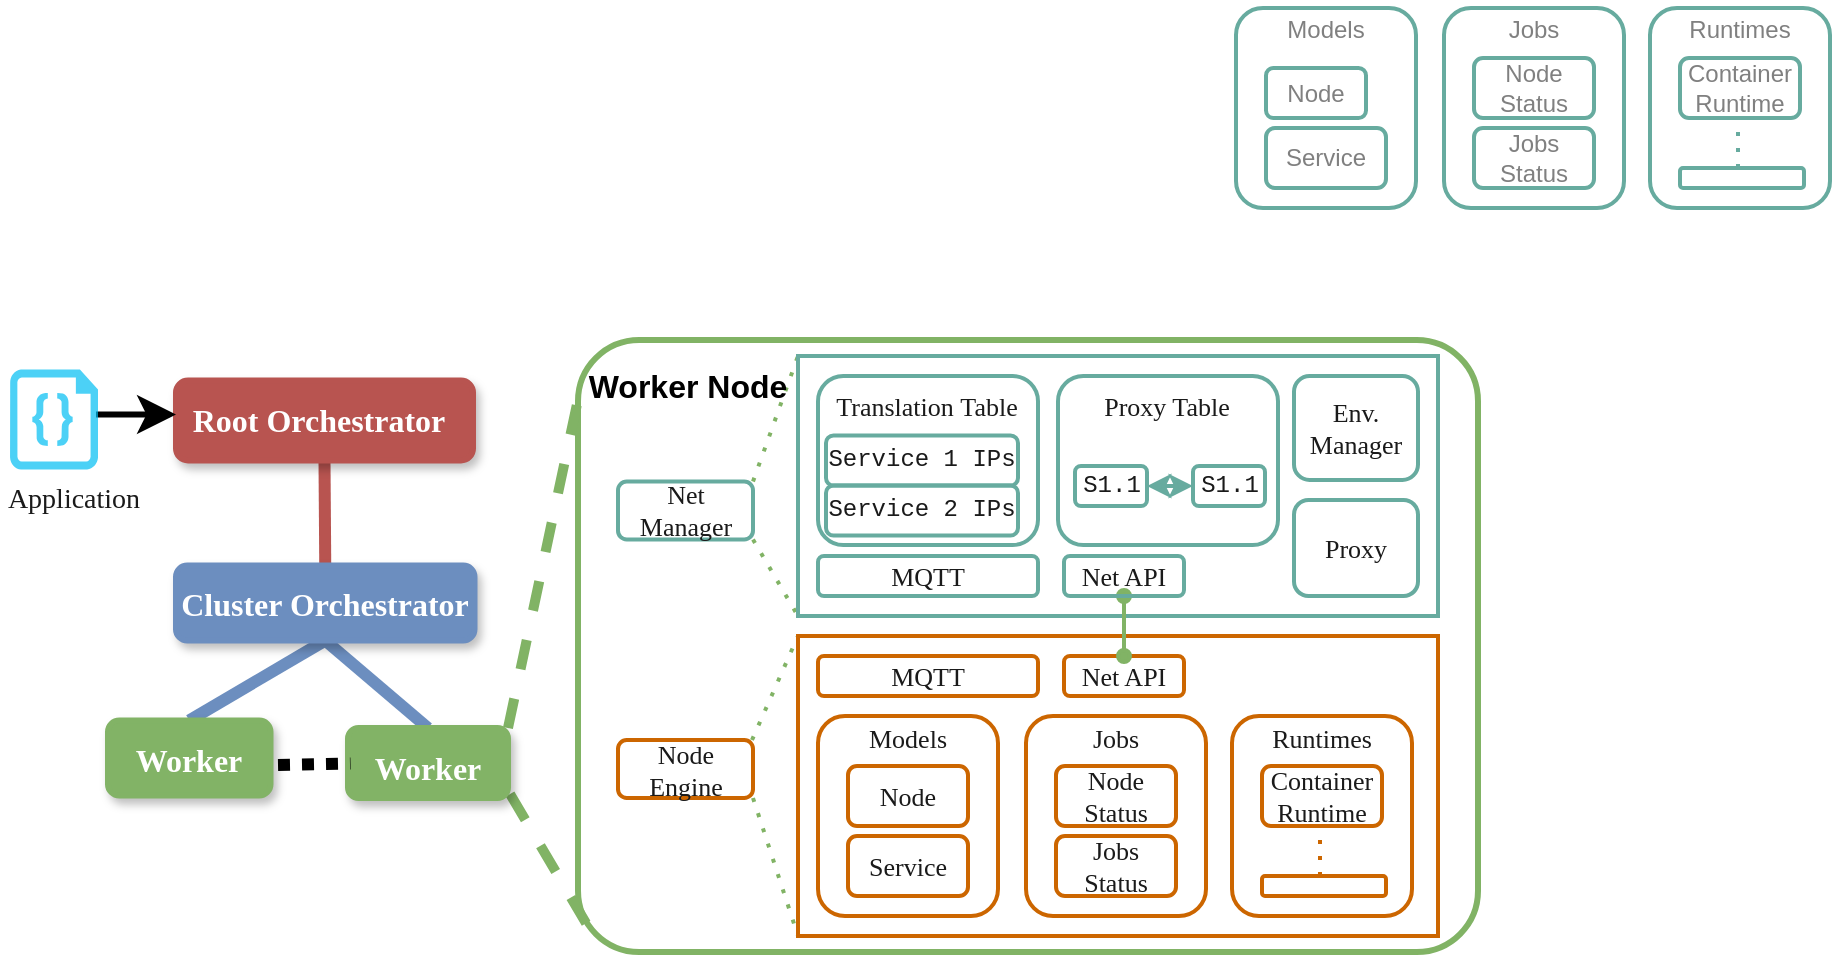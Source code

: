 <mxfile version="24.7.17">
  <diagram id="ZdwTuiK6LGV12zfFTO1-" name="Page-1">
    <mxGraphModel dx="1887" dy="-1651" grid="1" gridSize="10" guides="1" tooltips="1" connect="1" arrows="1" fold="1" page="1" pageScale="1" pageWidth="827" pageHeight="1169" math="0" shadow="0">
      <root>
        <mxCell id="0" />
        <mxCell id="1" parent="0" />
        <mxCell id="fy82X8O-7N3UQfjhAImu-19" value="" style="rounded=1;whiteSpace=wrap;html=1;fillColor=none;strokeWidth=3;strokeColor=#81b365;fontColor=#1A1A1A;arcSize=10;" parent="1" vertex="1">
          <mxGeometry x="20" y="2650" width="450" height="306" as="geometry" />
        </mxCell>
        <mxCell id="o_eSBWRK0VfQsR33nONc-1" value="Node Engine" style="rounded=1;whiteSpace=wrap;html=1;fontSize=13;strokeColor=#CC6600;fontColor=#1A1A1A;fillColor=none;strokeWidth=2;fontFamily=CMU Sans Serif;" parent="1" vertex="1">
          <mxGeometry x="40" y="2850" width="67.5" height="29" as="geometry" />
        </mxCell>
        <mxCell id="o_eSBWRK0VfQsR33nONc-2" value="" style="endArrow=none;dashed=1;html=1;dashPattern=1 3;strokeWidth=2;rounded=0;strokeColor=#81b365;fontColor=#1A1A1A;fontFamily=CMU Sans Serif;fontSize=13;entryX=0;entryY=0;entryDx=0;entryDy=0;" parent="1" target="o_eSBWRK0VfQsR33nONc-4" edge="1">
          <mxGeometry width="50" height="50" relative="1" as="geometry">
            <mxPoint x="107" y="2850" as="sourcePoint" />
            <mxPoint x="157" y="2800" as="targetPoint" />
          </mxGeometry>
        </mxCell>
        <mxCell id="o_eSBWRK0VfQsR33nONc-3" value="" style="endArrow=none;dashed=1;html=1;dashPattern=1 3;strokeWidth=2;rounded=0;entryX=0;entryY=1;entryDx=0;entryDy=0;strokeColor=#81b365;fontColor=#1A1A1A;fontFamily=CMU Sans Serif;fontSize=13;" parent="1" target="o_eSBWRK0VfQsR33nONc-4" edge="1">
          <mxGeometry width="50" height="50" relative="1" as="geometry">
            <mxPoint x="107.5" y="2879" as="sourcePoint" />
            <mxPoint x="160.5" y="2919" as="targetPoint" />
          </mxGeometry>
        </mxCell>
        <mxCell id="o_eSBWRK0VfQsR33nONc-4" value="" style="rounded=0;whiteSpace=wrap;html=1;strokeColor=#CC6600;fontColor=#1A1A1A;fillColor=none;strokeWidth=2;fontFamily=CMU Sans Serif;fontSize=13;" parent="1" vertex="1">
          <mxGeometry x="130" y="2798" width="320" height="150" as="geometry" />
        </mxCell>
        <mxCell id="o_eSBWRK0VfQsR33nONc-5" value="MQTT" style="rounded=1;whiteSpace=wrap;html=1;strokeColor=#CC6600;fontColor=#1A1A1A;fillColor=none;strokeWidth=2;fontFamily=CMU Sans Serif;fontSize=13;" parent="1" vertex="1">
          <mxGeometry x="140" y="2808" width="110" height="20" as="geometry" />
        </mxCell>
        <mxCell id="o_eSBWRK0VfQsR33nONc-8" value="" style="rounded=1;whiteSpace=wrap;html=1;strokeColor=#CC6600;fontColor=#1A1A1A;fillColor=none;strokeWidth=2;fontFamily=CMU Sans Serif;fontSize=13;" parent="1" vertex="1">
          <mxGeometry x="140" y="2838" width="90" height="100" as="geometry" />
        </mxCell>
        <mxCell id="o_eSBWRK0VfQsR33nONc-9" value="Models" style="text;html=1;strokeColor=none;fillColor=none;align=center;verticalAlign=middle;whiteSpace=wrap;rounded=0;fontColor=#1A1A1A;strokeWidth=2;fontFamily=CMU Sans Serif;fontSize=13;" parent="1" vertex="1">
          <mxGeometry x="155" y="2834" width="60" height="30" as="geometry" />
        </mxCell>
        <mxCell id="o_eSBWRK0VfQsR33nONc-10" value="Node" style="rounded=1;whiteSpace=wrap;html=1;strokeColor=#CC6600;fontColor=#1A1A1A;fillColor=none;strokeWidth=2;fontFamily=CMU Sans Serif;fontSize=13;" parent="1" vertex="1">
          <mxGeometry x="155" y="2863" width="60" height="30" as="geometry" />
        </mxCell>
        <mxCell id="o_eSBWRK0VfQsR33nONc-11" value="Service" style="rounded=1;whiteSpace=wrap;html=1;strokeColor=#CC6600;fontColor=#1A1A1A;fillColor=none;strokeWidth=2;fontFamily=CMU Sans Serif;fontSize=13;" parent="1" vertex="1">
          <mxGeometry x="155" y="2898" width="60" height="30" as="geometry" />
        </mxCell>
        <mxCell id="o_eSBWRK0VfQsR33nONc-12" value="Net API" style="rounded=1;whiteSpace=wrap;html=1;strokeColor=#CC6600;fontColor=#1A1A1A;fillColor=none;strokeWidth=2;fontFamily=CMU Sans Serif;fontSize=13;" parent="1" vertex="1">
          <mxGeometry x="263" y="2808" width="60" height="20" as="geometry" />
        </mxCell>
        <mxCell id="o_eSBWRK0VfQsR33nONc-14" value="" style="rounded=1;whiteSpace=wrap;html=1;strokeColor=#CC6600;fontColor=#1A1A1A;fillColor=none;strokeWidth=2;fontFamily=CMU Sans Serif;fontSize=13;" parent="1" vertex="1">
          <mxGeometry x="244" y="2838" width="90" height="100" as="geometry" />
        </mxCell>
        <mxCell id="o_eSBWRK0VfQsR33nONc-15" value="Jobs" style="text;html=1;strokeColor=none;fillColor=none;align=center;verticalAlign=middle;whiteSpace=wrap;rounded=0;fontColor=#1A1A1A;strokeWidth=2;fontFamily=CMU Sans Serif;fontSize=13;" parent="1" vertex="1">
          <mxGeometry x="259" y="2834" width="60" height="30" as="geometry" />
        </mxCell>
        <mxCell id="o_eSBWRK0VfQsR33nONc-16" value="" style="rounded=1;whiteSpace=wrap;html=1;strokeColor=#CC6600;fontColor=#1A1A1A;fillColor=none;strokeWidth=2;fontFamily=CMU Sans Serif;fontSize=13;" parent="1" vertex="1">
          <mxGeometry x="347" y="2838" width="90" height="100" as="geometry" />
        </mxCell>
        <mxCell id="o_eSBWRK0VfQsR33nONc-17" value="Runtimes" style="text;html=1;strokeColor=none;fillColor=none;align=center;verticalAlign=middle;whiteSpace=wrap;rounded=0;fontColor=#1A1A1A;strokeWidth=2;fontFamily=CMU Sans Serif;fontSize=13;" parent="1" vertex="1">
          <mxGeometry x="362" y="2834" width="60" height="30" as="geometry" />
        </mxCell>
        <mxCell id="o_eSBWRK0VfQsR33nONc-18" value="Node Status" style="rounded=1;whiteSpace=wrap;html=1;strokeColor=#CC6600;fontColor=#1A1A1A;fillColor=none;strokeWidth=2;fontFamily=CMU Sans Serif;fontSize=13;" parent="1" vertex="1">
          <mxGeometry x="259" y="2863" width="60" height="30" as="geometry" />
        </mxCell>
        <mxCell id="o_eSBWRK0VfQsR33nONc-19" value="Jobs Status" style="rounded=1;whiteSpace=wrap;html=1;strokeColor=#CC6600;fontColor=#1A1A1A;fillColor=none;strokeWidth=2;fontFamily=CMU Sans Serif;fontSize=13;" parent="1" vertex="1">
          <mxGeometry x="259" y="2898" width="60" height="30" as="geometry" />
        </mxCell>
        <mxCell id="o_eSBWRK0VfQsR33nONc-20" value="Container Runtime" style="rounded=1;whiteSpace=wrap;html=1;strokeColor=#CC6600;fontColor=#1A1A1A;fillColor=none;strokeWidth=2;fontFamily=CMU Sans Serif;fontSize=13;" parent="1" vertex="1">
          <mxGeometry x="362" y="2863" width="60" height="30" as="geometry" />
        </mxCell>
        <mxCell id="o_eSBWRK0VfQsR33nONc-26" value="" style="endArrow=none;dashed=1;html=1;dashPattern=1 3;strokeWidth=2;rounded=0;strokeColor=#CC6600;fontColor=#1A1A1A;fontFamily=CMU Sans Serif;fontSize=13;" parent="1" edge="1">
          <mxGeometry width="50" height="50" relative="1" as="geometry">
            <mxPoint x="391" y="2918" as="sourcePoint" />
            <mxPoint x="391" y="2893" as="targetPoint" />
          </mxGeometry>
        </mxCell>
        <mxCell id="o_eSBWRK0VfQsR33nONc-27" value="" style="rounded=1;whiteSpace=wrap;html=1;strokeColor=#CC6600;fontColor=#1A1A1A;fillColor=none;strokeWidth=2;fontFamily=CMU Sans Serif;fontSize=13;" parent="1" vertex="1">
          <mxGeometry x="362" y="2918" width="62" height="10" as="geometry" />
        </mxCell>
        <mxCell id="WMRqFL7HZ3rAUJPBZaZo-1" value="Net Manager" style="rounded=1;whiteSpace=wrap;html=1;fontSize=13;strokeColor=#67AB9F;fontColor=#1A1A1A;fillColor=none;strokeWidth=2;fontFamily=CMU Sans Serif;" parent="1" vertex="1">
          <mxGeometry x="40" y="2720.75" width="67.5" height="29" as="geometry" />
        </mxCell>
        <mxCell id="WMRqFL7HZ3rAUJPBZaZo-2" value="" style="endArrow=none;dashed=1;html=1;dashPattern=1 3;strokeWidth=2;rounded=0;strokeColor=#81b365;fontColor=#1A1A1A;entryX=0;entryY=0;entryDx=0;entryDy=0;fontFamily=CMU Sans Serif;fontSize=13;exitX=1;exitY=0;exitDx=0;exitDy=0;" parent="1" source="WMRqFL7HZ3rAUJPBZaZo-1" target="WMRqFL7HZ3rAUJPBZaZo-4" edge="1">
          <mxGeometry width="50" height="50" relative="1" as="geometry">
            <mxPoint x="107" y="2690" as="sourcePoint" />
            <mxPoint x="157" y="2640" as="targetPoint" />
          </mxGeometry>
        </mxCell>
        <mxCell id="WMRqFL7HZ3rAUJPBZaZo-3" value="" style="endArrow=none;dashed=1;html=1;dashPattern=1 3;strokeWidth=2;rounded=0;entryX=0;entryY=1;entryDx=0;entryDy=0;strokeColor=#81b365;fontColor=#1A1A1A;fontFamily=CMU Sans Serif;fontSize=13;exitX=1;exitY=1;exitDx=0;exitDy=0;" parent="1" source="WMRqFL7HZ3rAUJPBZaZo-1" target="WMRqFL7HZ3rAUJPBZaZo-4" edge="1">
          <mxGeometry width="50" height="50" relative="1" as="geometry">
            <mxPoint x="107.5" y="2719" as="sourcePoint" />
            <mxPoint x="160.5" y="2759" as="targetPoint" />
          </mxGeometry>
        </mxCell>
        <mxCell id="WMRqFL7HZ3rAUJPBZaZo-4" value="" style="rounded=0;whiteSpace=wrap;html=1;strokeColor=#67AB9F;fontColor=#1A1A1A;fillColor=none;strokeWidth=2;fontFamily=CMU Sans Serif;fontSize=13;" parent="1" vertex="1">
          <mxGeometry x="130" y="2658" width="320" height="130" as="geometry" />
        </mxCell>
        <mxCell id="WMRqFL7HZ3rAUJPBZaZo-5" value="MQTT" style="rounded=1;whiteSpace=wrap;html=1;strokeColor=#67AB9F;fontColor=#1A1A1A;fillColor=none;strokeWidth=2;fontFamily=CMU Sans Serif;fontSize=13;" parent="1" vertex="1">
          <mxGeometry x="140" y="2758" width="110" height="20" as="geometry" />
        </mxCell>
        <mxCell id="WMRqFL7HZ3rAUJPBZaZo-6" value="" style="rounded=1;whiteSpace=wrap;html=1;strokeColor=#67AB9F;fontColor=#808080;fillColor=none;strokeWidth=2;" parent="1" vertex="1">
          <mxGeometry x="349" y="2484" width="90" height="100" as="geometry" />
        </mxCell>
        <mxCell id="WMRqFL7HZ3rAUJPBZaZo-7" value="Models" style="text;html=1;strokeColor=none;fillColor=none;align=center;verticalAlign=middle;whiteSpace=wrap;rounded=0;fontColor=#808080;strokeWidth=2;" parent="1" vertex="1">
          <mxGeometry x="364" y="2480" width="60" height="30" as="geometry" />
        </mxCell>
        <mxCell id="WMRqFL7HZ3rAUJPBZaZo-8" value="Node" style="rounded=1;whiteSpace=wrap;html=1;strokeColor=#67AB9F;fontColor=#808080;fillColor=none;strokeWidth=2;" parent="1" vertex="1">
          <mxGeometry x="364" y="2514" width="50" height="25" as="geometry" />
        </mxCell>
        <mxCell id="WMRqFL7HZ3rAUJPBZaZo-9" value="Service" style="rounded=1;whiteSpace=wrap;html=1;strokeColor=#67AB9F;fontColor=#808080;fillColor=none;strokeWidth=2;" parent="1" vertex="1">
          <mxGeometry x="364" y="2544" width="60" height="30" as="geometry" />
        </mxCell>
        <mxCell id="WMRqFL7HZ3rAUJPBZaZo-20" style="edgeStyle=orthogonalEdgeStyle;rounded=0;orthogonalLoop=1;jettySize=auto;html=1;exitX=0.5;exitY=1;exitDx=0;exitDy=0;entryX=0.5;entryY=0;entryDx=0;entryDy=0;startArrow=oval;startFill=1;endArrow=oval;endFill=1;strokeColor=#81b365;strokeWidth=2;fontColor=#1A1A1A;fontFamily=CMU Sans Serif;fontSize=13;" parent="1" source="WMRqFL7HZ3rAUJPBZaZo-10" target="o_eSBWRK0VfQsR33nONc-12" edge="1">
          <mxGeometry relative="1" as="geometry" />
        </mxCell>
        <mxCell id="WMRqFL7HZ3rAUJPBZaZo-10" value="Net API" style="rounded=1;whiteSpace=wrap;html=1;strokeColor=#67AB9F;fontColor=#1A1A1A;fillColor=none;strokeWidth=2;fontFamily=CMU Sans Serif;fontSize=13;" parent="1" vertex="1">
          <mxGeometry x="263" y="2758" width="60" height="20" as="geometry" />
        </mxCell>
        <mxCell id="WMRqFL7HZ3rAUJPBZaZo-11" value="" style="rounded=1;whiteSpace=wrap;html=1;strokeColor=#67AB9F;fontColor=#808080;fillColor=none;strokeWidth=2;" parent="1" vertex="1">
          <mxGeometry x="453" y="2484" width="90" height="100" as="geometry" />
        </mxCell>
        <mxCell id="WMRqFL7HZ3rAUJPBZaZo-12" value="Jobs" style="text;html=1;strokeColor=none;fillColor=none;align=center;verticalAlign=middle;whiteSpace=wrap;rounded=0;fontColor=#808080;strokeWidth=2;" parent="1" vertex="1">
          <mxGeometry x="468" y="2480" width="60" height="30" as="geometry" />
        </mxCell>
        <mxCell id="WMRqFL7HZ3rAUJPBZaZo-13" value="" style="rounded=1;whiteSpace=wrap;html=1;strokeColor=#67AB9F;fontColor=#808080;fillColor=none;strokeWidth=2;" parent="1" vertex="1">
          <mxGeometry x="556" y="2484" width="90" height="100" as="geometry" />
        </mxCell>
        <mxCell id="WMRqFL7HZ3rAUJPBZaZo-14" value="Runtimes" style="text;html=1;strokeColor=none;fillColor=none;align=center;verticalAlign=middle;whiteSpace=wrap;rounded=0;fontColor=#808080;strokeWidth=2;" parent="1" vertex="1">
          <mxGeometry x="571" y="2480" width="60" height="30" as="geometry" />
        </mxCell>
        <mxCell id="WMRqFL7HZ3rAUJPBZaZo-15" value="Node Status" style="rounded=1;whiteSpace=wrap;html=1;strokeColor=#67AB9F;fontColor=#808080;fillColor=none;strokeWidth=2;" parent="1" vertex="1">
          <mxGeometry x="468" y="2509" width="60" height="30" as="geometry" />
        </mxCell>
        <mxCell id="WMRqFL7HZ3rAUJPBZaZo-16" value="Jobs Status" style="rounded=1;whiteSpace=wrap;html=1;strokeColor=#67AB9F;fontColor=#808080;fillColor=none;strokeWidth=2;" parent="1" vertex="1">
          <mxGeometry x="468" y="2544" width="60" height="30" as="geometry" />
        </mxCell>
        <mxCell id="WMRqFL7HZ3rAUJPBZaZo-17" value="Container Runtime" style="rounded=1;whiteSpace=wrap;html=1;strokeColor=#67AB9F;fontColor=#808080;fillColor=none;strokeWidth=2;" parent="1" vertex="1">
          <mxGeometry x="571" y="2509" width="60" height="30" as="geometry" />
        </mxCell>
        <mxCell id="WMRqFL7HZ3rAUJPBZaZo-18" value="" style="endArrow=none;dashed=1;html=1;dashPattern=1 3;strokeWidth=2;rounded=0;strokeColor=#67AB9F;fontColor=#808080;" parent="1" edge="1">
          <mxGeometry width="50" height="50" relative="1" as="geometry">
            <mxPoint x="600" y="2564" as="sourcePoint" />
            <mxPoint x="600" y="2539" as="targetPoint" />
          </mxGeometry>
        </mxCell>
        <mxCell id="WMRqFL7HZ3rAUJPBZaZo-19" value="" style="rounded=1;whiteSpace=wrap;html=1;strokeColor=#67AB9F;fontColor=#808080;fillColor=none;strokeWidth=2;" parent="1" vertex="1">
          <mxGeometry x="571" y="2564" width="62" height="10" as="geometry" />
        </mxCell>
        <mxCell id="WMRqFL7HZ3rAUJPBZaZo-21" value="" style="rounded=1;whiteSpace=wrap;html=1;strokeColor=#67AB9F;fontColor=#1A1A1A;fillColor=none;strokeWidth=2;fontFamily=CMU Sans Serif;fontSize=13;" parent="1" vertex="1">
          <mxGeometry x="140" y="2668" width="110" height="84.5" as="geometry" />
        </mxCell>
        <mxCell id="WMRqFL7HZ3rAUJPBZaZo-22" value="Translation&amp;nbsp;&lt;span style=&quot;background-color: initial; font-size: 13px;&quot;&gt;Table&lt;/span&gt;" style="text;html=1;strokeColor=none;fillColor=none;align=center;verticalAlign=middle;whiteSpace=wrap;rounded=0;fontColor=#1A1A1A;strokeWidth=2;fontFamily=CMU Sans Serif;fontSize=13;" parent="1" vertex="1">
          <mxGeometry x="139" y="2668" width="111" height="30" as="geometry" />
        </mxCell>
        <mxCell id="WMRqFL7HZ3rAUJPBZaZo-23" value="" style="rounded=1;whiteSpace=wrap;html=1;strokeColor=#67AB9F;fontColor=#1A1A1A;fillColor=none;strokeWidth=2;fontFamily=CMU Sans Serif;fontSize=13;" parent="1" vertex="1">
          <mxGeometry x="260" y="2668" width="110" height="84.5" as="geometry" />
        </mxCell>
        <mxCell id="WMRqFL7HZ3rAUJPBZaZo-24" value="Proxy Table" style="text;html=1;strokeColor=none;fillColor=none;align=center;verticalAlign=middle;whiteSpace=wrap;rounded=0;fontColor=#1A1A1A;strokeWidth=2;fontFamily=CMU Sans Serif;fontSize=13;" parent="1" vertex="1">
          <mxGeometry x="274" y="2668" width="81" height="30" as="geometry" />
        </mxCell>
        <mxCell id="WMRqFL7HZ3rAUJPBZaZo-25" value="Env.&lt;div style=&quot;font-size: 13px;&quot;&gt;Manager&lt;/div&gt;" style="rounded=1;whiteSpace=wrap;html=1;strokeColor=#67AB9F;fontColor=#1A1A1A;fillColor=none;strokeWidth=2;fontFamily=CMU Sans Serif;fontSize=13;" parent="1" vertex="1">
          <mxGeometry x="378" y="2668" width="62" height="52" as="geometry" />
        </mxCell>
        <mxCell id="WMRqFL7HZ3rAUJPBZaZo-26" value="Service 1 IPs" style="rounded=1;whiteSpace=wrap;html=1;strokeColor=#67AB9F;fontColor=#1A1A1A;fillColor=none;fontFamily=Courier New;strokeWidth=2;fontSize=12;" parent="1" vertex="1">
          <mxGeometry x="144" y="2697.75" width="96" height="25" as="geometry" />
        </mxCell>
        <mxCell id="WMRqFL7HZ3rAUJPBZaZo-27" value="Service 2 IPs" style="rounded=1;whiteSpace=wrap;html=1;strokeColor=#67AB9F;fontColor=#1A1A1A;fillColor=none;fontFamily=Courier New;strokeWidth=2;fontSize=12;" parent="1" vertex="1">
          <mxGeometry x="144" y="2722.75" width="96" height="25" as="geometry" />
        </mxCell>
        <mxCell id="WMRqFL7HZ3rAUJPBZaZo-30" style="edgeStyle=orthogonalEdgeStyle;rounded=0;orthogonalLoop=1;jettySize=auto;html=1;exitX=1;exitY=0.5;exitDx=0;exitDy=0;entryX=0;entryY=0.5;entryDx=0;entryDy=0;startArrow=classic;startFill=1;strokeColor=#67AB9F;strokeWidth=2;fontColor=#1A1A1A;fontFamily=CMU Sans Serif;fontSize=13;" parent="1" source="WMRqFL7HZ3rAUJPBZaZo-28" target="WMRqFL7HZ3rAUJPBZaZo-29" edge="1">
          <mxGeometry relative="1" as="geometry" />
        </mxCell>
        <mxCell id="WMRqFL7HZ3rAUJPBZaZo-28" value="S1.1" style="rounded=1;whiteSpace=wrap;html=1;strokeColor=#67AB9F;fontColor=#1A1A1A;fillColor=none;strokeWidth=2;fontFamily=Courier New;fontSize=12;" parent="1" vertex="1">
          <mxGeometry x="268.5" y="2713" width="36" height="20" as="geometry" />
        </mxCell>
        <mxCell id="WMRqFL7HZ3rAUJPBZaZo-29" value="S1.1" style="rounded=1;whiteSpace=wrap;html=1;strokeColor=#67AB9F;fontColor=#1A1A1A;fillColor=none;strokeWidth=2;fontFamily=Courier New;fontSize=12;" parent="1" vertex="1">
          <mxGeometry x="327.5" y="2713" width="36" height="20" as="geometry" />
        </mxCell>
        <mxCell id="fy82X8O-7N3UQfjhAImu-1" style="edgeStyle=none;rounded=1;orthogonalLoop=1;jettySize=auto;html=1;exitX=0.5;exitY=1;exitDx=0;exitDy=0;entryX=0.5;entryY=0;entryDx=0;entryDy=0;fontFamily=CMU Sans Serif;fontSize=36;endArrow=none;endFill=0;strokeWidth=6;fillColor=#f8cecc;strokeColor=#b85450;" parent="1" source="fy82X8O-7N3UQfjhAImu-4" target="fy82X8O-7N3UQfjhAImu-7" edge="1">
          <mxGeometry relative="1" as="geometry" />
        </mxCell>
        <mxCell id="fy82X8O-7N3UQfjhAImu-2" style="rounded=0;orthogonalLoop=1;jettySize=auto;html=1;endArrow=none;endFill=0;strokeWidth=5;strokeColor=#81b365;dashed=1;exitX=1;exitY=0;exitDx=0;exitDy=0;entryX=-0.001;entryY=0.104;entryDx=0;entryDy=0;entryPerimeter=0;" parent="1" source="fy82X8O-7N3UQfjhAImu-9" target="fy82X8O-7N3UQfjhAImu-19" edge="1">
          <mxGeometry relative="1" as="geometry">
            <mxPoint x="10" y="2670" as="targetPoint" />
            <mxPoint x="-48" y="2854" as="sourcePoint" />
          </mxGeometry>
        </mxCell>
        <mxCell id="fy82X8O-7N3UQfjhAImu-3" style="rounded=0;orthogonalLoop=1;jettySize=auto;html=1;exitX=0.873;exitY=0.933;exitDx=0;exitDy=0;endArrow=none;endFill=0;strokeWidth=5;strokeColor=#81b365;dashed=1;entryX=0.011;entryY=0.958;entryDx=0;entryDy=0;entryPerimeter=0;exitPerimeter=0;" parent="1" source="fy82X8O-7N3UQfjhAImu-15" target="fy82X8O-7N3UQfjhAImu-19" edge="1">
          <mxGeometry relative="1" as="geometry">
            <mxPoint x="10" y="2890" as="targetPoint" />
            <mxPoint x="-48" y="2884" as="sourcePoint" />
          </mxGeometry>
        </mxCell>
        <mxCell id="fy82X8O-7N3UQfjhAImu-4" value="" style="rounded=1;whiteSpace=wrap;html=1;strokeWidth=3;shadow=1;sketch=0;fillColor=#B85450;strokeColor=#b85450;fontFamily=CMU Sans Serif;" parent="1" vertex="1">
          <mxGeometry x="-181" y="2670.25" width="148.5" height="40" as="geometry" />
        </mxCell>
        <mxCell id="fy82X8O-7N3UQfjhAImu-5" style="edgeStyle=none;rounded=1;orthogonalLoop=1;jettySize=auto;html=1;exitX=0.5;exitY=1;exitDx=0;exitDy=0;entryX=0.5;entryY=0;entryDx=0;entryDy=0;fontFamily=CMU Sans Serif;fontSize=36;endArrow=none;endFill=0;strokeWidth=6;fillColor=#dae8fc;strokeColor=#6c8ebf;" parent="1" source="fy82X8O-7N3UQfjhAImu-7" target="fy82X8O-7N3UQfjhAImu-9" edge="1">
          <mxGeometry relative="1" as="geometry" />
        </mxCell>
        <mxCell id="fy82X8O-7N3UQfjhAImu-6" style="edgeStyle=none;rounded=1;orthogonalLoop=1;jettySize=auto;html=1;exitX=0.5;exitY=1;exitDx=0;exitDy=0;entryX=0.5;entryY=0;entryDx=0;entryDy=0;fontFamily=CMU Sans Serif;fontSize=36;endArrow=none;endFill=0;strokeWidth=6;fillColor=#dae8fc;strokeColor=#6c8ebf;" parent="1" source="fy82X8O-7N3UQfjhAImu-7" target="fy82X8O-7N3UQfjhAImu-8" edge="1">
          <mxGeometry relative="1" as="geometry" />
        </mxCell>
        <mxCell id="fy82X8O-7N3UQfjhAImu-7" value="" style="rounded=1;whiteSpace=wrap;html=1;strokeWidth=3;shadow=1;sketch=0;fillColor=#6C8EBF;strokeColor=#6c8ebf;fontFamily=CMU Sans Serif;" parent="1" vertex="1">
          <mxGeometry x="-181" y="2762.75" width="149.25" height="37.5" as="geometry" />
        </mxCell>
        <mxCell id="fy82X8O-7N3UQfjhAImu-8" value="" style="rounded=1;whiteSpace=wrap;html=1;strokeWidth=3;shadow=1;sketch=0;fillColor=#82B366;strokeColor=#82B366;fontFamily=CMU Sans Serif;" parent="1" vertex="1">
          <mxGeometry x="-215" y="2840.25" width="81.25" height="37.5" as="geometry" />
        </mxCell>
        <mxCell id="fy82X8O-7N3UQfjhAImu-9" value="" style="rounded=1;whiteSpace=wrap;html=1;strokeWidth=3;shadow=1;sketch=0;fillColor=#82B366;strokeColor=#82b366;fontFamily=CMU Sans Serif;" parent="1" vertex="1">
          <mxGeometry x="-95" y="2844" width="80" height="35" as="geometry" />
        </mxCell>
        <mxCell id="fy82X8O-7N3UQfjhAImu-10" style="rounded=0;orthogonalLoop=1;jettySize=auto;html=1;exitX=1;exitY=0.5;exitDx=0;exitDy=0;fontFamily=CMU Sans Serif;fontSize=36;dashed=1;endArrow=none;endFill=0;dashPattern=1 1;strokeWidth=6;fontColor=#1A1A1A;" parent="1" edge="1">
          <mxGeometry relative="1" as="geometry">
            <mxPoint x="-130" y="2862.45" as="sourcePoint" />
            <mxPoint x="-93.75" y="2861.75" as="targetPoint" />
          </mxGeometry>
        </mxCell>
        <mxCell id="fy82X8O-7N3UQfjhAImu-11" style="edgeStyle=none;rounded=1;orthogonalLoop=1;jettySize=auto;html=1;entryX=0;entryY=0.5;entryDx=0;entryDy=0;fontFamily=CMU Sans Serif;fontSize=36;endArrow=none;endFill=0;strokeWidth=6;" parent="1" source="fy82X8O-7N3UQfjhAImu-9" target="fy82X8O-7N3UQfjhAImu-9" edge="1">
          <mxGeometry relative="1" as="geometry" />
        </mxCell>
        <mxCell id="fy82X8O-7N3UQfjhAImu-12" value="&lt;b style=&quot;color: rgb(0 , 0 , 0)&quot;&gt;&lt;font color=&quot;#ffffff&quot; style=&quot;font-size: 16px;&quot;&gt;Root Orchestrator&lt;/font&gt;&lt;/b&gt;" style="text;html=1;strokeColor=none;fillColor=none;align=center;verticalAlign=middle;whiteSpace=wrap;rounded=0;sketch=0;fontColor=#FFFFFF;fontFamily=CMU Sans Serif;" parent="1" vertex="1">
          <mxGeometry x="-185.75" y="2674.75" width="153.25" height="30" as="geometry" />
        </mxCell>
        <mxCell id="fy82X8O-7N3UQfjhAImu-13" value="&lt;b style=&quot;color: rgb(0 , 0 , 0)&quot;&gt;&lt;font color=&quot;#ffffff&quot; style=&quot;font-size: 16px;&quot;&gt;Cluster Orchestrator&lt;/font&gt;&lt;/b&gt;" style="text;html=1;strokeColor=none;fillColor=none;align=center;verticalAlign=middle;whiteSpace=wrap;rounded=0;sketch=0;fontColor=#FFFFFF;fontFamily=CMU Sans Serif;" parent="1" vertex="1">
          <mxGeometry x="-199" y="2766.5" width="185" height="30" as="geometry" />
        </mxCell>
        <mxCell id="fy82X8O-7N3UQfjhAImu-14" value="&lt;b style=&quot;color: rgb(0 , 0 , 0)&quot;&gt;&lt;font color=&quot;#ffffff&quot; style=&quot;&quot;&gt;&lt;font style=&quot;font-size: 16px;&quot;&gt;Worker&lt;/font&gt;&lt;br&gt;&lt;/font&gt;&lt;/b&gt;" style="text;html=1;strokeColor=none;fillColor=none;align=center;verticalAlign=middle;whiteSpace=wrap;rounded=0;sketch=0;fontColor=#FFFFFF;fontFamily=CMU Sans Serif;" parent="1" vertex="1">
          <mxGeometry x="-210.62" y="2844.75" width="72.5" height="30" as="geometry" />
        </mxCell>
        <mxCell id="fy82X8O-7N3UQfjhAImu-15" value="&lt;b style=&quot;color: rgb(0 , 0 , 0)&quot;&gt;&lt;font color=&quot;#ffffff&quot; style=&quot;&quot;&gt;&lt;font style=&quot;font-size: 16px;&quot;&gt;Worker&lt;/font&gt;&lt;br&gt;&lt;/font&gt;&lt;/b&gt;" style="text;html=1;strokeColor=none;fillColor=none;align=center;verticalAlign=middle;whiteSpace=wrap;rounded=0;sketch=0;fontColor=#FFFFFF;fontFamily=CMU Sans Serif;" parent="1" vertex="1">
          <mxGeometry x="-110" y="2849" width="110" height="30" as="geometry" />
        </mxCell>
        <mxCell id="fy82X8O-7N3UQfjhAImu-16" value="" style="endArrow=classic;html=1;rounded=0;fontFamily=CMU Sans Serif;fontColor=#FFFFFF;startSize=8;endSize=10;strokeWidth=3;curved=1;" parent="1" edge="1">
          <mxGeometry width="50" height="50" relative="1" as="geometry">
            <mxPoint x="-221" y="2687.25" as="sourcePoint" />
            <mxPoint x="-181" y="2687.25" as="targetPoint" />
          </mxGeometry>
        </mxCell>
        <mxCell id="fy82X8O-7N3UQfjhAImu-17" value="&lt;font style=&quot;font-size: 14px;&quot;&gt;Application&lt;/font&gt;" style="text;html=1;strokeColor=none;fillColor=none;align=center;verticalAlign=middle;whiteSpace=wrap;rounded=0;glass=0;sketch=0;fontFamily=CMU Sans Serif;fontColor=#1A1A1A;opacity=70;labelBackgroundColor=none;" parent="1" vertex="1">
          <mxGeometry x="-269" y="2714.75" width="74" height="30" as="geometry" />
        </mxCell>
        <mxCell id="fy82X8O-7N3UQfjhAImu-18" value="" style="verticalLabelPosition=bottom;html=1;verticalAlign=top;align=center;strokeColor=none;fillColor=#00BEF2;shape=mxgraph.azure.code_file;pointerEvents=1;rounded=1;glass=0;labelBackgroundColor=default;labelBorderColor=#000000;sketch=0;fontFamily=CMU Sans Serif;fontSize=28;fontColor=#000000;opacity=70;" parent="1" vertex="1">
          <mxGeometry x="-264" y="2664.75" width="44" height="50" as="geometry" />
        </mxCell>
        <mxCell id="fy82X8O-7N3UQfjhAImu-20" value="&lt;font style=&quot;font-size: 16px;&quot;&gt;&lt;b&gt;Worker Node&lt;/b&gt;&lt;/font&gt;" style="text;html=1;align=center;verticalAlign=middle;whiteSpace=wrap;rounded=0;" parent="1" vertex="1">
          <mxGeometry x="20" y="2658" width="110" height="30" as="geometry" />
        </mxCell>
        <mxCell id="b18972BEWMmSI0w1aLVT-1" value="Proxy" style="rounded=1;whiteSpace=wrap;html=1;strokeColor=#67AB9F;fontColor=#1A1A1A;fillColor=none;strokeWidth=2;fontFamily=CMU Sans Serif;fontSize=13;" vertex="1" parent="1">
          <mxGeometry x="378" y="2730" width="62" height="48" as="geometry" />
        </mxCell>
      </root>
    </mxGraphModel>
  </diagram>
</mxfile>
